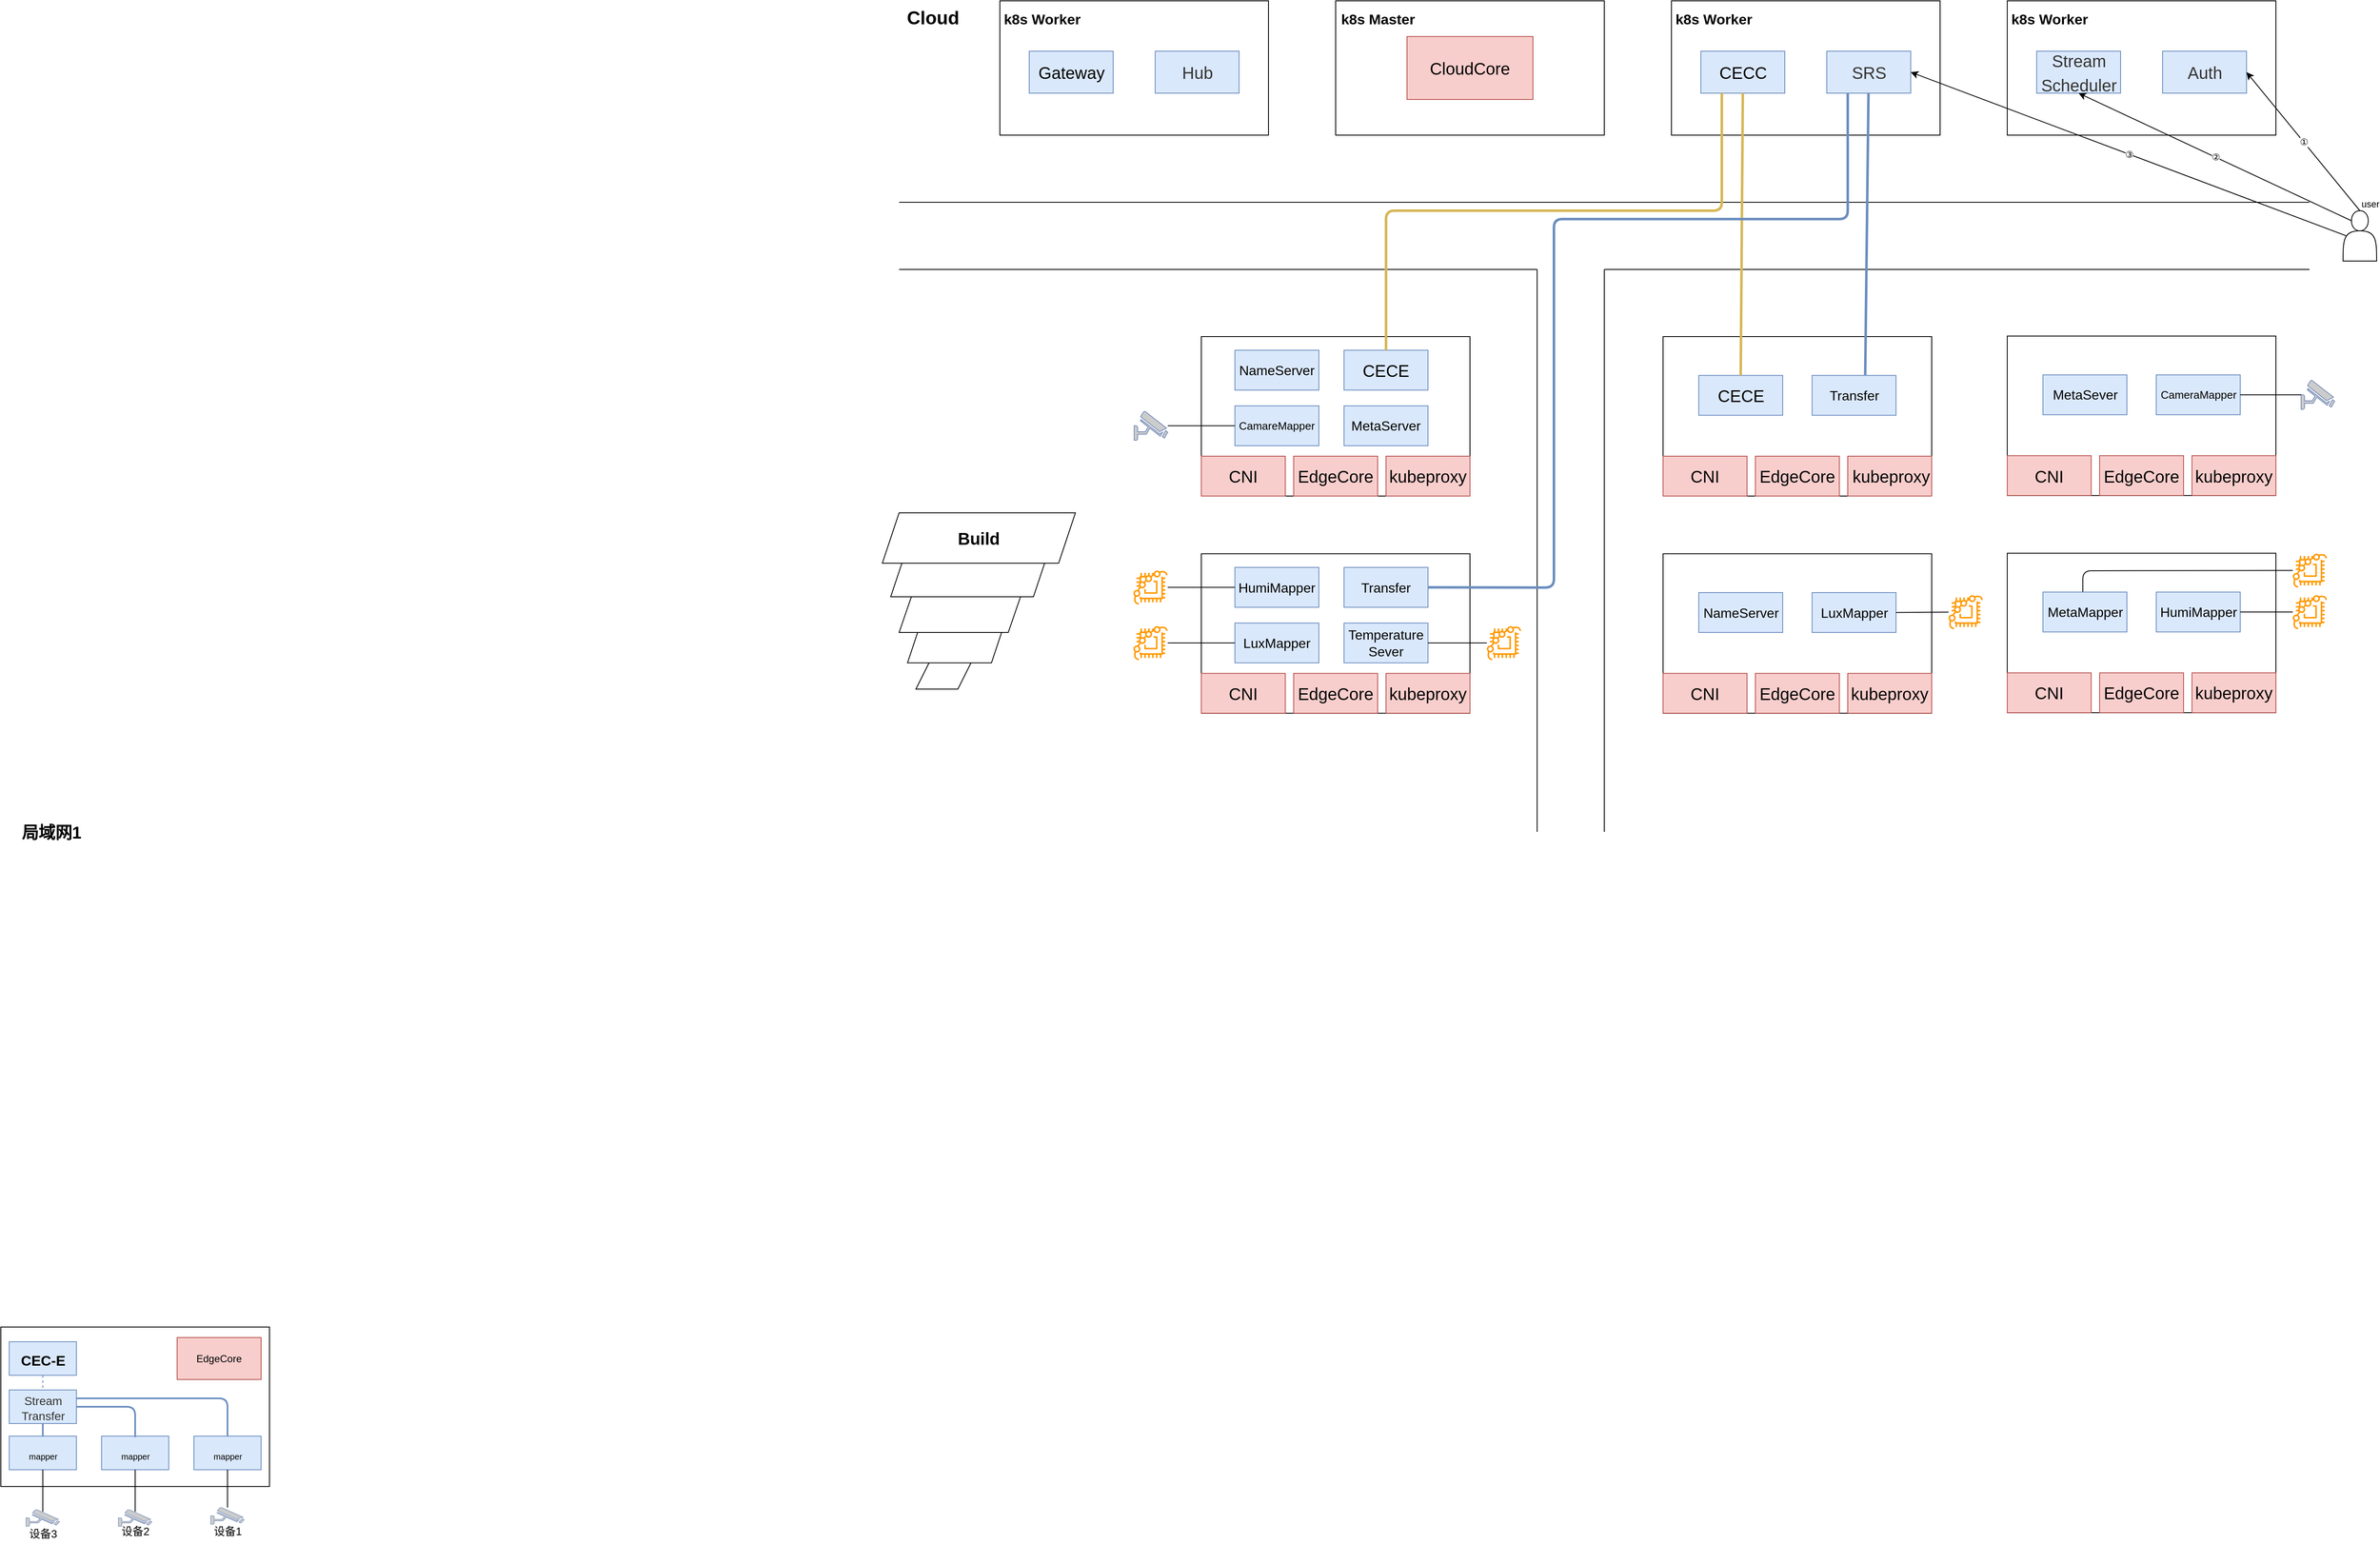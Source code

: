 <mxfile version="14.6.13" type="github">
  <diagram id="Ht1M8jgEwFfnCIfOTk4-" name="Page-1">
    <mxGraphModel dx="1483" dy="2684" grid="1" gridSize="10" guides="1" tooltips="1" connect="1" arrows="1" fold="1" page="1" pageScale="1" pageWidth="1600" pageHeight="900" math="0" shadow="0">
      <root>
        <mxCell id="0" />
        <mxCell id="1" parent="0" />
        <mxCell id="cbANNpYKcoIMHwZbuF66-276" value="" style="shape=parallelogram;perimeter=parallelogramPerimeter;whiteSpace=wrap;html=1;fixedSize=1;fontSize=14;strokeWidth=1;" vertex="1" parent="1">
          <mxGeometry x="1120" y="-710" width="70" height="40" as="geometry" />
        </mxCell>
        <mxCell id="cbANNpYKcoIMHwZbuF66-4" value="" style="rounded=0;whiteSpace=wrap;html=1;" vertex="1" parent="1">
          <mxGeometry x="2020" y="-1490" width="320" height="160" as="geometry" />
        </mxCell>
        <mxCell id="cbANNpYKcoIMHwZbuF66-3" value="" style="rounded=0;whiteSpace=wrap;html=1;" vertex="1" parent="1">
          <mxGeometry x="1620" y="-1490" width="320" height="160" as="geometry" />
        </mxCell>
        <mxCell id="cbANNpYKcoIMHwZbuF66-7" value="&lt;font style=&quot;font-size: 17px&quot;&gt;k8s Master&lt;/font&gt;" style="text;strokeColor=none;fillColor=none;html=1;fontSize=24;fontStyle=1;verticalAlign=middle;align=center;" vertex="1" parent="1">
          <mxGeometry x="1620" y="-1490" width="100" height="40" as="geometry" />
        </mxCell>
        <mxCell id="cbANNpYKcoIMHwZbuF66-8" value="&lt;font style=&quot;font-size: 17px&quot;&gt;k8s Worker&lt;/font&gt;" style="text;strokeColor=none;fillColor=none;html=1;fontSize=24;fontStyle=1;verticalAlign=middle;align=center;" vertex="1" parent="1">
          <mxGeometry x="2020" y="-1490" width="100" height="40" as="geometry" />
        </mxCell>
        <mxCell id="cbANNpYKcoIMHwZbuF66-11" value="" style="rounded=0;whiteSpace=wrap;html=1;strokeWidth=1;" vertex="1" parent="1">
          <mxGeometry x="1460" y="-1090" width="320" height="190" as="geometry" />
        </mxCell>
        <mxCell id="cbANNpYKcoIMHwZbuF66-99" value="" style="endArrow=none;html=1;strokeWidth=1;" edge="1" parent="1">
          <mxGeometry width="50" height="50" relative="1" as="geometry">
            <mxPoint x="1100" y="-1250" as="sourcePoint" />
            <mxPoint x="2780" y="-1250" as="targetPoint" />
          </mxGeometry>
        </mxCell>
        <mxCell id="cbANNpYKcoIMHwZbuF66-101" value="&lt;font style=&quot;font-size: 22px&quot;&gt;Cloud&lt;/font&gt;" style="text;strokeColor=none;fillColor=none;html=1;fontSize=24;fontStyle=1;verticalAlign=middle;align=center;" vertex="1" parent="1">
          <mxGeometry x="1090" y="-1490" width="100" height="40" as="geometry" />
        </mxCell>
        <mxCell id="cbANNpYKcoIMHwZbuF66-102" value="&lt;font style=&quot;font-size: 20px&quot;&gt;局域网1&lt;/font&gt;" style="text;strokeColor=none;fillColor=none;html=1;fontSize=24;fontStyle=1;verticalAlign=middle;align=center;" vertex="1" parent="1">
          <mxGeometry x="40" y="-520" width="100" height="40" as="geometry" />
        </mxCell>
        <mxCell id="cbANNpYKcoIMHwZbuF66-108" value="&lt;font style=&quot;font-size: 20px&quot;&gt;CloudCore&lt;/font&gt;" style="rounded=0;whiteSpace=wrap;html=1;strokeWidth=1;fillColor=#f8cecc;strokeColor=#b85450;" vertex="1" parent="1">
          <mxGeometry x="1705" y="-1447.5" width="150" height="75" as="geometry" />
        </mxCell>
        <mxCell id="cbANNpYKcoIMHwZbuF66-109" value="&lt;font style=&quot;font-size: 20px&quot;&gt;CNI&lt;/font&gt;" style="rounded=0;whiteSpace=wrap;html=1;strokeWidth=1;fillColor=#f8cecc;strokeColor=#b85450;" vertex="1" parent="1">
          <mxGeometry x="1460" y="-947.5" width="100" height="47.5" as="geometry" />
        </mxCell>
        <mxCell id="cbANNpYKcoIMHwZbuF66-157" value="" style="group;rotation=180;" vertex="1" connectable="0" parent="1">
          <mxGeometry x="30" y="60" width="320" height="287.5" as="geometry" />
        </mxCell>
        <mxCell id="cbANNpYKcoIMHwZbuF66-135" value="" style="rounded=0;whiteSpace=wrap;html=1;strokeWidth=1;" vertex="1" parent="cbANNpYKcoIMHwZbuF66-157">
          <mxGeometry y="30" width="320" height="190" as="geometry" />
        </mxCell>
        <mxCell id="cbANNpYKcoIMHwZbuF66-136" value="&lt;font style=&quot;font-size: 17px&quot;&gt;CEC-E&lt;/font&gt;" style="text;strokeColor=#6c8ebf;fillColor=#dae8fc;html=1;fontSize=24;fontStyle=1;verticalAlign=middle;align=center;strokeWidth=1;" vertex="1" parent="cbANNpYKcoIMHwZbuF66-157">
          <mxGeometry x="10" y="47.5" width="80" height="40" as="geometry" />
        </mxCell>
        <mxCell id="cbANNpYKcoIMHwZbuF66-138" value="" style="fontColor=#0066CC;verticalAlign=top;verticalLabelPosition=bottom;labelPosition=center;align=center;html=1;outlineConnect=0;fillColor=#CCCCCC;strokeColor=#6881B3;gradientColor=none;gradientDirection=north;strokeWidth=1;shape=mxgraph.networks.security_camera;" vertex="1" parent="cbANNpYKcoIMHwZbuF66-157">
          <mxGeometry x="250" y="245" width="40" height="20" as="geometry" />
        </mxCell>
        <mxCell id="cbANNpYKcoIMHwZbuF66-139" value="&lt;span style=&quot;font-weight: normal&quot;&gt;&lt;font style=&quot;font-size: 13px&quot;&gt;设备1&lt;/font&gt;&lt;/span&gt;" style="text;strokeColor=none;fillColor=none;html=1;fontSize=24;fontStyle=1;verticalAlign=middle;align=center;strokeWidth=1;" vertex="1" parent="cbANNpYKcoIMHwZbuF66-157">
          <mxGeometry x="250" y="255" width="40" height="30" as="geometry" />
        </mxCell>
        <mxCell id="cbANNpYKcoIMHwZbuF66-140" value="" style="fontColor=#0066CC;verticalAlign=top;verticalLabelPosition=bottom;labelPosition=center;align=center;html=1;outlineConnect=0;fillColor=#CCCCCC;strokeColor=#6881B3;gradientColor=none;gradientDirection=north;strokeWidth=1;shape=mxgraph.networks.security_camera;" vertex="1" parent="cbANNpYKcoIMHwZbuF66-157">
          <mxGeometry x="140" y="247.5" width="40" height="20" as="geometry" />
        </mxCell>
        <mxCell id="cbANNpYKcoIMHwZbuF66-141" value="&lt;span style=&quot;font-weight: normal&quot;&gt;&lt;font style=&quot;font-size: 13px&quot;&gt;设备2&lt;br&gt;&lt;/font&gt;&lt;/span&gt;" style="text;strokeColor=none;fillColor=none;html=1;fontSize=24;fontStyle=1;verticalAlign=middle;align=center;strokeWidth=1;" vertex="1" parent="cbANNpYKcoIMHwZbuF66-157">
          <mxGeometry x="140" y="255" width="40" height="30" as="geometry" />
        </mxCell>
        <mxCell id="cbANNpYKcoIMHwZbuF66-143" value="EdgeCore" style="rounded=0;whiteSpace=wrap;html=1;strokeWidth=1;fillColor=#f8cecc;strokeColor=#b85450;" vertex="1" parent="cbANNpYKcoIMHwZbuF66-157">
          <mxGeometry x="210" y="42.5" width="100" height="50" as="geometry" />
        </mxCell>
        <mxCell id="cbANNpYKcoIMHwZbuF66-144" value="&lt;p style=&quot;line-height: 60%&quot;&gt;&lt;span style=&quot;color: rgb(51 , 51 , 51) ; font-size: 14px ; font-weight: 400&quot;&gt;Stream&lt;/span&gt;&lt;br style=&quot;color: rgb(51 , 51 , 51) ; font-size: 14px ; font-weight: 400&quot;&gt;&lt;font color=&quot;#333333&quot;&gt;&lt;span style=&quot;font-size: 14px ; font-weight: 400&quot;&gt;Transfer&lt;/span&gt;&lt;/font&gt;&lt;br&gt;&lt;/p&gt;" style="text;strokeColor=#6c8ebf;fillColor=#dae8fc;html=1;fontSize=24;fontStyle=1;verticalAlign=middle;align=center;strokeWidth=1;" vertex="1" parent="cbANNpYKcoIMHwZbuF66-157">
          <mxGeometry x="10" y="105" width="80" height="40" as="geometry" />
        </mxCell>
        <mxCell id="cbANNpYKcoIMHwZbuF66-145" value="&lt;font style=&quot;font-size: 10px ; font-weight: normal&quot;&gt;mapper&lt;/font&gt;" style="text;strokeColor=#6c8ebf;fillColor=#dae8fc;html=1;fontSize=24;fontStyle=1;verticalAlign=middle;align=center;strokeWidth=1;" vertex="1" parent="cbANNpYKcoIMHwZbuF66-157">
          <mxGeometry x="120" y="160" width="80" height="40" as="geometry" />
        </mxCell>
        <mxCell id="cbANNpYKcoIMHwZbuF66-146" value="&lt;font style=&quot;font-size: 10px ; font-weight: normal&quot;&gt;mapper&lt;/font&gt;" style="text;strokeColor=#6c8ebf;fillColor=#dae8fc;html=1;fontSize=24;fontStyle=1;verticalAlign=middle;align=center;strokeWidth=1;" vertex="1" parent="cbANNpYKcoIMHwZbuF66-157">
          <mxGeometry x="230" y="160" width="80" height="40" as="geometry" />
        </mxCell>
        <mxCell id="cbANNpYKcoIMHwZbuF66-147" value="&lt;font style=&quot;font-size: 10px ; font-weight: normal&quot;&gt;mapper&lt;/font&gt;" style="text;strokeColor=#6c8ebf;fillColor=#dae8fc;html=1;fontSize=24;fontStyle=1;verticalAlign=middle;align=center;strokeWidth=1;" vertex="1" parent="cbANNpYKcoIMHwZbuF66-157">
          <mxGeometry x="10" y="160" width="80" height="40" as="geometry" />
        </mxCell>
        <mxCell id="cbANNpYKcoIMHwZbuF66-148" value="" style="fontColor=#0066CC;verticalAlign=top;verticalLabelPosition=bottom;labelPosition=center;align=center;html=1;outlineConnect=0;fillColor=#CCCCCC;strokeColor=#6881B3;gradientColor=none;gradientDirection=north;strokeWidth=1;shape=mxgraph.networks.security_camera;" vertex="1" parent="cbANNpYKcoIMHwZbuF66-157">
          <mxGeometry x="30" y="247.5" width="40" height="20" as="geometry" />
        </mxCell>
        <mxCell id="cbANNpYKcoIMHwZbuF66-149" value="&lt;span style=&quot;font-weight: normal&quot;&gt;&lt;font style=&quot;font-size: 13px&quot;&gt;设备3&lt;/font&gt;&lt;/span&gt;" style="text;strokeColor=none;fillColor=none;html=1;fontSize=24;fontStyle=1;verticalAlign=middle;align=center;strokeWidth=1;" vertex="1" parent="cbANNpYKcoIMHwZbuF66-157">
          <mxGeometry x="30" y="257.5" width="40" height="30" as="geometry" />
        </mxCell>
        <mxCell id="cbANNpYKcoIMHwZbuF66-154" value="" style="endArrow=none;html=1;strokeWidth=1;entryX=0.5;entryY=1;entryDx=0;entryDy=0;exitX=0.5;exitY=0.125;exitDx=0;exitDy=0;exitPerimeter=0;" edge="1" parent="cbANNpYKcoIMHwZbuF66-157" source="cbANNpYKcoIMHwZbuF66-148" target="cbANNpYKcoIMHwZbuF66-147">
          <mxGeometry width="50" height="50" relative="1" as="geometry">
            <mxPoint x="-50" y="250" as="sourcePoint" />
            <mxPoint y="200" as="targetPoint" />
          </mxGeometry>
        </mxCell>
        <mxCell id="cbANNpYKcoIMHwZbuF66-155" value="" style="endArrow=none;html=1;strokeWidth=1;entryX=0.5;entryY=1;entryDx=0;entryDy=0;" edge="1" parent="cbANNpYKcoIMHwZbuF66-157" target="cbANNpYKcoIMHwZbuF66-145">
          <mxGeometry width="50" height="50" relative="1" as="geometry">
            <mxPoint x="160" y="250" as="sourcePoint" />
            <mxPoint x="60" y="210" as="targetPoint" />
          </mxGeometry>
        </mxCell>
        <mxCell id="cbANNpYKcoIMHwZbuF66-156" value="" style="endArrow=none;html=1;strokeWidth=1;entryX=0.5;entryY=1;entryDx=0;entryDy=0;" edge="1" parent="cbANNpYKcoIMHwZbuF66-157" source="cbANNpYKcoIMHwZbuF66-138" target="cbANNpYKcoIMHwZbuF66-146">
          <mxGeometry width="50" height="50" relative="1" as="geometry">
            <mxPoint x="170" y="260" as="sourcePoint" />
            <mxPoint x="170" y="210" as="targetPoint" />
          </mxGeometry>
        </mxCell>
        <mxCell id="cbANNpYKcoIMHwZbuF66-169" value="" style="endArrow=none;html=1;strokeWidth=2;entryX=0.5;entryY=1;entryDx=0;entryDy=0;fillColor=#dae8fc;strokeColor=#6c8ebf;" edge="1" parent="cbANNpYKcoIMHwZbuF66-157" source="cbANNpYKcoIMHwZbuF66-147" target="cbANNpYKcoIMHwZbuF66-144">
          <mxGeometry width="50" height="50" relative="1" as="geometry">
            <mxPoint x="140" y="140" as="sourcePoint" />
            <mxPoint x="190" y="90" as="targetPoint" />
          </mxGeometry>
        </mxCell>
        <mxCell id="cbANNpYKcoIMHwZbuF66-186" value="" style="endArrow=none;dashed=1;html=1;fontSize=14;strokeWidth=1;entryX=0.5;entryY=0;entryDx=0;entryDy=0;exitX=0.5;exitY=1;exitDx=0;exitDy=0;fillColor=#dae8fc;strokeColor=#6c8ebf;" edge="1" parent="cbANNpYKcoIMHwZbuF66-157" source="cbANNpYKcoIMHwZbuF66-136" target="cbANNpYKcoIMHwZbuF66-144">
          <mxGeometry width="50" height="50" relative="1" as="geometry">
            <mxPoint x="130" as="sourcePoint" />
            <mxPoint x="180" y="-50" as="targetPoint" />
          </mxGeometry>
        </mxCell>
        <mxCell id="cbANNpYKcoIMHwZbuF66-165" value="" style="endArrow=none;html=1;strokeWidth=2;entryX=1;entryY=0.25;entryDx=0;entryDy=0;fillColor=#dae8fc;strokeColor=#6c8ebf;exitX=0.5;exitY=0;exitDx=0;exitDy=0;" edge="1" parent="1" target="cbANNpYKcoIMHwZbuF66-144">
          <mxGeometry width="50" height="50" relative="1" as="geometry">
            <mxPoint x="300" y="220" as="sourcePoint" />
            <mxPoint x="480" y="175" as="targetPoint" />
            <Array as="points">
              <mxPoint x="300" y="175" />
            </Array>
          </mxGeometry>
        </mxCell>
        <mxCell id="cbANNpYKcoIMHwZbuF66-166" value="" style="endArrow=none;html=1;strokeWidth=2;fillColor=#dae8fc;strokeColor=#6c8ebf;exitX=0.5;exitY=0;exitDx=0;exitDy=0;entryX=1;entryY=0.5;entryDx=0;entryDy=0;" edge="1" parent="1" target="cbANNpYKcoIMHwZbuF66-144">
          <mxGeometry width="50" height="50" relative="1" as="geometry">
            <mxPoint x="190" y="221.25" as="sourcePoint" />
            <mxPoint x="120" y="185" as="targetPoint" />
            <Array as="points">
              <mxPoint x="190" y="185" />
            </Array>
          </mxGeometry>
        </mxCell>
        <mxCell id="cbANNpYKcoIMHwZbuF66-187" value="" style="rounded=0;whiteSpace=wrap;html=1;" vertex="1" parent="1">
          <mxGeometry x="2420" y="-1490" width="320" height="160" as="geometry" />
        </mxCell>
        <mxCell id="cbANNpYKcoIMHwZbuF66-188" value="&lt;font style=&quot;font-size: 17px&quot;&gt;k8s Worker&lt;/font&gt;" style="text;strokeColor=none;fillColor=none;html=1;fontSize=24;fontStyle=1;verticalAlign=middle;align=center;" vertex="1" parent="1">
          <mxGeometry x="2420" y="-1490" width="100" height="40" as="geometry" />
        </mxCell>
        <mxCell id="cbANNpYKcoIMHwZbuF66-191" value="&lt;span style=&quot;color: rgb(51 , 51 , 51) ; font-size: 20px ; font-weight: 400&quot;&gt;Stream&lt;/span&gt;&lt;br style=&quot;color: rgb(51 , 51 , 51) ; font-size: 20px ; font-weight: 400&quot;&gt;&lt;span style=&quot;color: rgb(51 , 51 , 51) ; font-size: 20px ; font-weight: 400&quot;&gt;Scheduler&lt;/span&gt;&lt;span style=&quot;font-weight: 400&quot;&gt;&lt;br&gt;&lt;/span&gt;" style="text;strokeColor=#6c8ebf;fillColor=#dae8fc;html=1;fontSize=24;fontStyle=1;verticalAlign=middle;align=center;strokeWidth=1;" vertex="1" parent="1">
          <mxGeometry x="2455" y="-1430" width="100" height="50" as="geometry" />
        </mxCell>
        <mxCell id="cbANNpYKcoIMHwZbuF66-192" value="&lt;span style=&quot;font-weight: 400&quot;&gt;&lt;font color=&quot;#333333&quot;&gt;&lt;span style=&quot;font-size: 20px&quot;&gt;Auth&lt;/span&gt;&lt;/font&gt;&lt;br style=&quot;font-size: 14px&quot;&gt;&lt;/span&gt;" style="text;strokeColor=#6c8ebf;fillColor=#dae8fc;html=1;fontSize=14;fontStyle=1;verticalAlign=middle;align=center;strokeWidth=1;" vertex="1" parent="1">
          <mxGeometry x="2605" y="-1430" width="100" height="50" as="geometry" />
        </mxCell>
        <mxCell id="cbANNpYKcoIMHwZbuF66-201" value="&lt;span style=&quot;font-weight: 400&quot;&gt;&lt;font style=&quot;font-size: 20px&quot;&gt;CECC&lt;/font&gt;&lt;br&gt;&lt;/span&gt;" style="text;strokeColor=#6c8ebf;fillColor=#dae8fc;html=1;fontSize=24;fontStyle=1;verticalAlign=middle;align=center;strokeWidth=1;" vertex="1" parent="1">
          <mxGeometry x="2055" y="-1430" width="100" height="50" as="geometry" />
        </mxCell>
        <mxCell id="cbANNpYKcoIMHwZbuF66-202" value="&lt;span style=&quot;font-weight: 400&quot;&gt;&lt;font color=&quot;#333333&quot; style=&quot;font-size: 20px&quot;&gt;SRS&lt;/font&gt;&lt;br style=&quot;font-size: 14px&quot;&gt;&lt;/span&gt;" style="text;strokeColor=#6c8ebf;fillColor=#dae8fc;html=1;fontSize=14;fontStyle=1;verticalAlign=middle;align=center;strokeWidth=1;" vertex="1" parent="1">
          <mxGeometry x="2205" y="-1430" width="100" height="50" as="geometry" />
        </mxCell>
        <mxCell id="cbANNpYKcoIMHwZbuF66-203" value="" style="rounded=0;whiteSpace=wrap;html=1;" vertex="1" parent="1">
          <mxGeometry x="1220" y="-1490" width="320" height="160" as="geometry" />
        </mxCell>
        <mxCell id="cbANNpYKcoIMHwZbuF66-204" value="&lt;font style=&quot;font-size: 17px&quot;&gt;k8s Worker&lt;/font&gt;" style="text;strokeColor=none;fillColor=none;html=1;fontSize=24;fontStyle=1;verticalAlign=middle;align=center;" vertex="1" parent="1">
          <mxGeometry x="1220" y="-1490" width="100" height="40" as="geometry" />
        </mxCell>
        <mxCell id="cbANNpYKcoIMHwZbuF66-205" value="&lt;span style=&quot;font-weight: 400&quot;&gt;&lt;font style=&quot;font-size: 20px&quot;&gt;Gateway&lt;/font&gt;&lt;br&gt;&lt;/span&gt;" style="text;strokeColor=#6c8ebf;fillColor=#dae8fc;html=1;fontSize=24;fontStyle=1;verticalAlign=middle;align=center;strokeWidth=1;" vertex="1" parent="1">
          <mxGeometry x="1255" y="-1430" width="100" height="50" as="geometry" />
        </mxCell>
        <mxCell id="cbANNpYKcoIMHwZbuF66-206" value="&lt;span style=&quot;font-weight: 400&quot;&gt;&lt;font color=&quot;#333333&quot;&gt;&lt;span style=&quot;font-size: 20px&quot;&gt;Hub&lt;/span&gt;&lt;/font&gt;&lt;br style=&quot;font-size: 14px&quot;&gt;&lt;/span&gt;" style="text;strokeColor=#6c8ebf;fillColor=#dae8fc;html=1;fontSize=14;fontStyle=1;verticalAlign=middle;align=center;strokeWidth=1;" vertex="1" parent="1">
          <mxGeometry x="1405" y="-1430" width="100" height="50" as="geometry" />
        </mxCell>
        <mxCell id="cbANNpYKcoIMHwZbuF66-207" value="" style="endArrow=none;html=1;strokeWidth=1;" edge="1" parent="1">
          <mxGeometry width="50" height="50" relative="1" as="geometry">
            <mxPoint x="1100" y="-1170" as="sourcePoint" />
            <mxPoint x="1860" y="-1170" as="targetPoint" />
          </mxGeometry>
        </mxCell>
        <mxCell id="cbANNpYKcoIMHwZbuF66-209" value="" style="endArrow=none;html=1;strokeWidth=1;" edge="1" parent="1">
          <mxGeometry width="50" height="50" relative="1" as="geometry">
            <mxPoint x="1940" y="-1170" as="sourcePoint" />
            <mxPoint x="2780" y="-1170" as="targetPoint" />
          </mxGeometry>
        </mxCell>
        <mxCell id="cbANNpYKcoIMHwZbuF66-210" value="" style="endArrow=none;html=1;fontSize=14;strokeWidth=1;" edge="1" parent="1">
          <mxGeometry width="50" height="50" relative="1" as="geometry">
            <mxPoint x="1860" y="-500" as="sourcePoint" />
            <mxPoint x="1860" y="-1170" as="targetPoint" />
          </mxGeometry>
        </mxCell>
        <mxCell id="cbANNpYKcoIMHwZbuF66-211" value="" style="endArrow=none;html=1;fontSize=14;strokeWidth=1;" edge="1" parent="1">
          <mxGeometry width="50" height="50" relative="1" as="geometry">
            <mxPoint x="1940" y="-500" as="sourcePoint" />
            <mxPoint x="1940" y="-1170" as="targetPoint" />
          </mxGeometry>
        </mxCell>
        <mxCell id="cbANNpYKcoIMHwZbuF66-213" value="&lt;font style=&quot;font-size: 20px&quot;&gt;EdgeCore&lt;/font&gt;" style="rounded=0;whiteSpace=wrap;html=1;strokeWidth=1;fillColor=#f8cecc;strokeColor=#b85450;" vertex="1" parent="1">
          <mxGeometry x="1570" y="-947.5" width="100" height="47.5" as="geometry" />
        </mxCell>
        <mxCell id="cbANNpYKcoIMHwZbuF66-214" value="&lt;font style=&quot;font-size: 20px&quot;&gt;kubeproxy&lt;/font&gt;" style="rounded=0;whiteSpace=wrap;html=1;strokeWidth=1;fillColor=#f8cecc;strokeColor=#b85450;" vertex="1" parent="1">
          <mxGeometry x="1680" y="-947.5" width="100" height="47.5" as="geometry" />
        </mxCell>
        <mxCell id="cbANNpYKcoIMHwZbuF66-215" value="&lt;font style=&quot;font-size: 20px&quot;&gt;CECE&lt;/font&gt;" style="rounded=0;whiteSpace=wrap;html=1;strokeWidth=1;fillColor=#dae8fc;strokeColor=#6c8ebf;" vertex="1" parent="1">
          <mxGeometry x="1630" y="-1073.75" width="100" height="47.5" as="geometry" />
        </mxCell>
        <mxCell id="cbANNpYKcoIMHwZbuF66-216" value="&lt;font style=&quot;font-size: 16px&quot;&gt;NameServer&lt;/font&gt;" style="rounded=0;whiteSpace=wrap;html=1;strokeWidth=1;fillColor=#dae8fc;strokeColor=#6c8ebf;" vertex="1" parent="1">
          <mxGeometry x="1500" y="-1073.75" width="100" height="47.5" as="geometry" />
        </mxCell>
        <mxCell id="cbANNpYKcoIMHwZbuF66-217" value="&lt;font style=&quot;font-size: 16px&quot;&gt;MetaServer&lt;/font&gt;" style="rounded=0;whiteSpace=wrap;html=1;strokeWidth=1;fillColor=#dae8fc;strokeColor=#6c8ebf;" vertex="1" parent="1">
          <mxGeometry x="1630" y="-1007.5" width="100" height="47.5" as="geometry" />
        </mxCell>
        <mxCell id="cbANNpYKcoIMHwZbuF66-218" value="&lt;font style=&quot;font-size: 13px&quot;&gt;CamareMapper&lt;/font&gt;" style="rounded=0;whiteSpace=wrap;html=1;strokeWidth=1;fillColor=#dae8fc;strokeColor=#6c8ebf;" vertex="1" parent="1">
          <mxGeometry x="1500" y="-1007.5" width="100" height="47.5" as="geometry" />
        </mxCell>
        <mxCell id="cbANNpYKcoIMHwZbuF66-227" value="" style="rounded=0;whiteSpace=wrap;html=1;strokeWidth=1;" vertex="1" parent="1">
          <mxGeometry x="1460" y="-831.25" width="320" height="190" as="geometry" />
        </mxCell>
        <mxCell id="cbANNpYKcoIMHwZbuF66-228" value="&lt;font style=&quot;font-size: 20px&quot;&gt;CNI&lt;/font&gt;" style="rounded=0;whiteSpace=wrap;html=1;strokeWidth=1;fillColor=#f8cecc;strokeColor=#b85450;" vertex="1" parent="1">
          <mxGeometry x="1460" y="-688.75" width="100" height="47.5" as="geometry" />
        </mxCell>
        <mxCell id="cbANNpYKcoIMHwZbuF66-229" value="&lt;font style=&quot;font-size: 20px&quot;&gt;EdgeCore&lt;/font&gt;" style="rounded=0;whiteSpace=wrap;html=1;strokeWidth=1;fillColor=#f8cecc;strokeColor=#b85450;" vertex="1" parent="1">
          <mxGeometry x="1570" y="-688.75" width="100" height="47.5" as="geometry" />
        </mxCell>
        <mxCell id="cbANNpYKcoIMHwZbuF66-230" value="&lt;font style=&quot;font-size: 20px&quot;&gt;kubeproxy&lt;/font&gt;" style="rounded=0;whiteSpace=wrap;html=1;strokeWidth=1;fillColor=#f8cecc;strokeColor=#b85450;" vertex="1" parent="1">
          <mxGeometry x="1680" y="-688.75" width="100" height="47.5" as="geometry" />
        </mxCell>
        <mxCell id="cbANNpYKcoIMHwZbuF66-231" value="&lt;font style=&quot;font-size: 16px&quot;&gt;Transfer&lt;/font&gt;" style="rounded=0;whiteSpace=wrap;html=1;strokeWidth=1;fillColor=#dae8fc;strokeColor=#6c8ebf;" vertex="1" parent="1">
          <mxGeometry x="1630" y="-815" width="100" height="47.5" as="geometry" />
        </mxCell>
        <mxCell id="cbANNpYKcoIMHwZbuF66-232" value="&lt;font style=&quot;font-size: 16px&quot;&gt;HumiMapper&lt;/font&gt;" style="rounded=0;whiteSpace=wrap;html=1;strokeWidth=1;fillColor=#dae8fc;strokeColor=#6c8ebf;" vertex="1" parent="1">
          <mxGeometry x="1500" y="-815" width="100" height="47.5" as="geometry" />
        </mxCell>
        <mxCell id="cbANNpYKcoIMHwZbuF66-233" value="&lt;span style=&quot;font-size: 16px&quot;&gt;Temperature&lt;br&gt;Sever&lt;br&gt;&lt;/span&gt;" style="rounded=0;whiteSpace=wrap;html=1;strokeWidth=1;fillColor=#dae8fc;strokeColor=#6c8ebf;" vertex="1" parent="1">
          <mxGeometry x="1630" y="-748.75" width="100" height="47.5" as="geometry" />
        </mxCell>
        <mxCell id="cbANNpYKcoIMHwZbuF66-234" value="&lt;font style=&quot;font-size: 16px&quot;&gt;LuxMapper&lt;/font&gt;" style="rounded=0;whiteSpace=wrap;html=1;strokeWidth=1;fillColor=#dae8fc;strokeColor=#6c8ebf;" vertex="1" parent="1">
          <mxGeometry x="1500" y="-748.75" width="100" height="47.5" as="geometry" />
        </mxCell>
        <mxCell id="cbANNpYKcoIMHwZbuF66-235" value="" style="rounded=0;whiteSpace=wrap;html=1;strokeWidth=1;" vertex="1" parent="1">
          <mxGeometry x="2010" y="-1090" width="320" height="190" as="geometry" />
        </mxCell>
        <mxCell id="cbANNpYKcoIMHwZbuF66-236" value="&lt;font style=&quot;font-size: 20px&quot;&gt;CNI&lt;/font&gt;" style="rounded=0;whiteSpace=wrap;html=1;strokeWidth=1;fillColor=#f8cecc;strokeColor=#b85450;" vertex="1" parent="1">
          <mxGeometry x="2010" y="-947.5" width="100" height="47.5" as="geometry" />
        </mxCell>
        <mxCell id="cbANNpYKcoIMHwZbuF66-237" value="&lt;font style=&quot;font-size: 20px&quot;&gt;EdgeCore&lt;/font&gt;" style="rounded=0;whiteSpace=wrap;html=1;strokeWidth=1;fillColor=#f8cecc;strokeColor=#b85450;" vertex="1" parent="1">
          <mxGeometry x="2120" y="-947.5" width="100" height="47.5" as="geometry" />
        </mxCell>
        <mxCell id="cbANNpYKcoIMHwZbuF66-238" value="&lt;font style=&quot;font-size: 20px&quot;&gt;kubeproxy&lt;/font&gt;" style="rounded=0;whiteSpace=wrap;html=1;strokeWidth=1;fillColor=#f8cecc;strokeColor=#b85450;align=right;" vertex="1" parent="1">
          <mxGeometry x="2230" y="-947.5" width="100" height="47.5" as="geometry" />
        </mxCell>
        <mxCell id="cbANNpYKcoIMHwZbuF66-239" value="&lt;font style=&quot;font-size: 20px&quot;&gt;CECE&lt;/font&gt;" style="rounded=0;whiteSpace=wrap;html=1;strokeWidth=1;fillColor=#dae8fc;strokeColor=#6c8ebf;" vertex="1" parent="1">
          <mxGeometry x="2052.5" y="-1043.75" width="100" height="47.5" as="geometry" />
        </mxCell>
        <mxCell id="cbANNpYKcoIMHwZbuF66-241" value="&lt;font style=&quot;font-size: 16px&quot;&gt;Transfer&lt;/font&gt;" style="rounded=0;whiteSpace=wrap;html=1;strokeWidth=1;fillColor=#dae8fc;strokeColor=#6c8ebf;" vertex="1" parent="1">
          <mxGeometry x="2187.5" y="-1043.75" width="100" height="47.5" as="geometry" />
        </mxCell>
        <mxCell id="cbANNpYKcoIMHwZbuF66-244" value="" style="rounded=0;whiteSpace=wrap;html=1;strokeWidth=1;" vertex="1" parent="1">
          <mxGeometry x="2010" y="-831.25" width="320" height="190" as="geometry" />
        </mxCell>
        <mxCell id="cbANNpYKcoIMHwZbuF66-245" value="&lt;font style=&quot;font-size: 20px&quot;&gt;CNI&lt;/font&gt;" style="rounded=0;whiteSpace=wrap;html=1;strokeWidth=1;fillColor=#f8cecc;strokeColor=#b85450;" vertex="1" parent="1">
          <mxGeometry x="2010" y="-688.75" width="100" height="47.5" as="geometry" />
        </mxCell>
        <mxCell id="cbANNpYKcoIMHwZbuF66-246" value="&lt;font style=&quot;font-size: 20px&quot;&gt;EdgeCore&lt;/font&gt;" style="rounded=0;whiteSpace=wrap;html=1;strokeWidth=1;fillColor=#f8cecc;strokeColor=#b85450;" vertex="1" parent="1">
          <mxGeometry x="2120" y="-688.75" width="100" height="47.5" as="geometry" />
        </mxCell>
        <mxCell id="cbANNpYKcoIMHwZbuF66-247" value="&lt;font style=&quot;font-size: 20px&quot;&gt;kubeproxy&lt;/font&gt;" style="rounded=0;whiteSpace=wrap;html=1;strokeWidth=1;fillColor=#f8cecc;strokeColor=#b85450;" vertex="1" parent="1">
          <mxGeometry x="2230" y="-688.75" width="100" height="47.5" as="geometry" />
        </mxCell>
        <mxCell id="cbANNpYKcoIMHwZbuF66-248" value="&lt;font style=&quot;font-size: 16px&quot;&gt;NameServer&lt;/font&gt;" style="rounded=0;whiteSpace=wrap;html=1;strokeWidth=1;fillColor=#dae8fc;strokeColor=#6c8ebf;" vertex="1" parent="1">
          <mxGeometry x="2052.5" y="-785" width="100" height="47.5" as="geometry" />
        </mxCell>
        <mxCell id="cbANNpYKcoIMHwZbuF66-249" value="&lt;font style=&quot;font-size: 16px&quot;&gt;LuxMapper&lt;/font&gt;" style="rounded=0;whiteSpace=wrap;html=1;strokeWidth=1;fillColor=#dae8fc;strokeColor=#6c8ebf;" vertex="1" parent="1">
          <mxGeometry x="2187.5" y="-785" width="100" height="47.5" as="geometry" />
        </mxCell>
        <mxCell id="cbANNpYKcoIMHwZbuF66-250" value="" style="rounded=0;whiteSpace=wrap;html=1;strokeWidth=1;" vertex="1" parent="1">
          <mxGeometry x="2420" y="-1090.63" width="320" height="190" as="geometry" />
        </mxCell>
        <mxCell id="cbANNpYKcoIMHwZbuF66-251" value="&lt;font style=&quot;font-size: 20px&quot;&gt;CNI&lt;/font&gt;" style="rounded=0;whiteSpace=wrap;html=1;strokeWidth=1;fillColor=#f8cecc;strokeColor=#b85450;" vertex="1" parent="1">
          <mxGeometry x="2420" y="-948.13" width="100" height="47.5" as="geometry" />
        </mxCell>
        <mxCell id="cbANNpYKcoIMHwZbuF66-252" value="&lt;font style=&quot;font-size: 20px&quot;&gt;EdgeCore&lt;/font&gt;" style="rounded=0;whiteSpace=wrap;html=1;strokeWidth=1;fillColor=#f8cecc;strokeColor=#b85450;" vertex="1" parent="1">
          <mxGeometry x="2530" y="-948.13" width="100" height="47.5" as="geometry" />
        </mxCell>
        <mxCell id="cbANNpYKcoIMHwZbuF66-253" value="&lt;font style=&quot;font-size: 20px&quot;&gt;kubeproxy&lt;/font&gt;" style="rounded=0;whiteSpace=wrap;html=1;strokeWidth=1;fillColor=#f8cecc;strokeColor=#b85450;" vertex="1" parent="1">
          <mxGeometry x="2640" y="-948.13" width="100" height="47.5" as="geometry" />
        </mxCell>
        <mxCell id="cbANNpYKcoIMHwZbuF66-254" value="&lt;font style=&quot;font-size: 16px&quot;&gt;MetaSever&lt;/font&gt;" style="rounded=0;whiteSpace=wrap;html=1;strokeWidth=1;fillColor=#dae8fc;strokeColor=#6c8ebf;" vertex="1" parent="1">
          <mxGeometry x="2462.5" y="-1044.38" width="100" height="47.5" as="geometry" />
        </mxCell>
        <mxCell id="cbANNpYKcoIMHwZbuF66-255" value="&lt;font style=&quot;font-size: 13px&quot;&gt;CameraMapper&lt;/font&gt;" style="rounded=0;whiteSpace=wrap;html=1;strokeWidth=1;fillColor=#dae8fc;strokeColor=#6c8ebf;" vertex="1" parent="1">
          <mxGeometry x="2597.5" y="-1044.38" width="100" height="47.5" as="geometry" />
        </mxCell>
        <mxCell id="cbANNpYKcoIMHwZbuF66-256" value="" style="rounded=0;whiteSpace=wrap;html=1;strokeWidth=1;" vertex="1" parent="1">
          <mxGeometry x="2420" y="-831.88" width="320" height="190" as="geometry" />
        </mxCell>
        <mxCell id="cbANNpYKcoIMHwZbuF66-257" value="&lt;font style=&quot;font-size: 20px&quot;&gt;CNI&lt;/font&gt;" style="rounded=0;whiteSpace=wrap;html=1;strokeWidth=1;fillColor=#f8cecc;strokeColor=#b85450;" vertex="1" parent="1">
          <mxGeometry x="2420" y="-689.38" width="100" height="47.5" as="geometry" />
        </mxCell>
        <mxCell id="cbANNpYKcoIMHwZbuF66-258" value="&lt;font style=&quot;font-size: 20px&quot;&gt;EdgeCore&lt;/font&gt;" style="rounded=0;whiteSpace=wrap;html=1;strokeWidth=1;fillColor=#f8cecc;strokeColor=#b85450;" vertex="1" parent="1">
          <mxGeometry x="2530" y="-689.38" width="100" height="47.5" as="geometry" />
        </mxCell>
        <mxCell id="cbANNpYKcoIMHwZbuF66-259" value="&lt;font style=&quot;font-size: 20px&quot;&gt;kubeproxy&lt;/font&gt;" style="rounded=0;whiteSpace=wrap;html=1;strokeWidth=1;fillColor=#f8cecc;strokeColor=#b85450;" vertex="1" parent="1">
          <mxGeometry x="2640" y="-689.38" width="100" height="47.5" as="geometry" />
        </mxCell>
        <mxCell id="cbANNpYKcoIMHwZbuF66-260" value="&lt;font style=&quot;font-size: 16px&quot;&gt;MetaMapper&lt;/font&gt;" style="rounded=0;whiteSpace=wrap;html=1;strokeWidth=1;fillColor=#dae8fc;strokeColor=#6c8ebf;" vertex="1" parent="1">
          <mxGeometry x="2462.5" y="-785.63" width="100" height="47.5" as="geometry" />
        </mxCell>
        <mxCell id="cbANNpYKcoIMHwZbuF66-261" value="&lt;font style=&quot;font-size: 16px&quot;&gt;HumiMapper&lt;/font&gt;" style="rounded=0;whiteSpace=wrap;html=1;strokeWidth=1;fillColor=#dae8fc;strokeColor=#6c8ebf;" vertex="1" parent="1">
          <mxGeometry x="2597.5" y="-785.63" width="100" height="47.5" as="geometry" />
        </mxCell>
        <mxCell id="cbANNpYKcoIMHwZbuF66-263" value="" style="endArrow=none;html=1;fontSize=14;strokeWidth=3;exitX=0.5;exitY=0;exitDx=0;exitDy=0;fillColor=#fff2cc;strokeColor=#d6b656;entryX=0.25;entryY=1;entryDx=0;entryDy=0;" edge="1" parent="1" source="cbANNpYKcoIMHwZbuF66-215" target="cbANNpYKcoIMHwZbuF66-201">
          <mxGeometry width="50" height="50" relative="1" as="geometry">
            <mxPoint x="1740" y="-1100" as="sourcePoint" />
            <mxPoint x="1680" y="-1180" as="targetPoint" />
            <Array as="points">
              <mxPoint x="1680" y="-1240" />
              <mxPoint x="2080" y="-1240" />
            </Array>
          </mxGeometry>
        </mxCell>
        <mxCell id="cbANNpYKcoIMHwZbuF66-264" value="" style="endArrow=none;html=1;fontSize=14;strokeWidth=3;exitX=0.5;exitY=0;exitDx=0;exitDy=0;fillColor=#fff2cc;strokeColor=#d6b656;entryX=0.5;entryY=1;entryDx=0;entryDy=0;" edge="1" parent="1" source="cbANNpYKcoIMHwZbuF66-239" target="cbANNpYKcoIMHwZbuF66-201">
          <mxGeometry width="50" height="50" relative="1" as="geometry">
            <mxPoint x="2090" y="-1103.75" as="sourcePoint" />
            <mxPoint x="2100" y="-1180" as="targetPoint" />
          </mxGeometry>
        </mxCell>
        <mxCell id="cbANNpYKcoIMHwZbuF66-265" value="" style="endArrow=none;html=1;fontSize=14;strokeWidth=3;exitX=1;exitY=0.5;exitDx=0;exitDy=0;entryX=0.25;entryY=1;entryDx=0;entryDy=0;fillColor=#dae8fc;strokeColor=#6c8ebf;" edge="1" parent="1" source="cbANNpYKcoIMHwZbuF66-231" target="cbANNpYKcoIMHwZbuF66-202">
          <mxGeometry width="50" height="50" relative="1" as="geometry">
            <mxPoint x="1880" y="-760" as="sourcePoint" />
            <mxPoint x="2220" y="-1280" as="targetPoint" />
            <Array as="points">
              <mxPoint x="1880" y="-791" />
              <mxPoint x="1880" y="-1230" />
              <mxPoint x="2230" y="-1230" />
            </Array>
          </mxGeometry>
        </mxCell>
        <mxCell id="cbANNpYKcoIMHwZbuF66-266" value="" style="endArrow=none;html=1;fontSize=14;strokeWidth=3;exitX=0.633;exitY=-0.009;exitDx=0;exitDy=0;exitPerimeter=0;fillColor=#dae8fc;strokeColor=#6c8ebf;" edge="1" parent="1" source="cbANNpYKcoIMHwZbuF66-241" target="cbANNpYKcoIMHwZbuF66-202">
          <mxGeometry width="50" height="50" relative="1" as="geometry">
            <mxPoint x="1740" y="-781.25" as="sourcePoint" />
            <mxPoint x="2243.615" y="-1370" as="targetPoint" />
          </mxGeometry>
        </mxCell>
        <mxCell id="cbANNpYKcoIMHwZbuF66-268" value="" style="shape=actor;whiteSpace=wrap;html=1;fontSize=14;strokeWidth=1;" vertex="1" parent="1">
          <mxGeometry x="2820" y="-1240" width="40" height="60" as="geometry" />
        </mxCell>
        <mxCell id="cbANNpYKcoIMHwZbuF66-270" value="" style="shape=parallelogram;perimeter=parallelogramPerimeter;whiteSpace=wrap;html=1;fixedSize=1;fontSize=14;strokeWidth=1;" vertex="1" parent="1">
          <mxGeometry x="1110" y="-761.25" width="120" height="60" as="geometry" />
        </mxCell>
        <mxCell id="cbANNpYKcoIMHwZbuF66-271" value="" style="shape=parallelogram;perimeter=parallelogramPerimeter;whiteSpace=wrap;html=1;fixedSize=1;fontSize=14;strokeWidth=1;" vertex="1" parent="1">
          <mxGeometry x="1100" y="-795.63" width="150" height="58.13" as="geometry" />
        </mxCell>
        <mxCell id="cbANNpYKcoIMHwZbuF66-272" value="" style="shape=parallelogram;perimeter=parallelogramPerimeter;whiteSpace=wrap;html=1;fixedSize=1;fontSize=14;strokeWidth=1;" vertex="1" parent="1">
          <mxGeometry x="1090" y="-840" width="190" height="60" as="geometry" />
        </mxCell>
        <mxCell id="cbANNpYKcoIMHwZbuF66-273" value="&lt;font style=&quot;font-size: 20px&quot;&gt;&lt;b&gt;Build&lt;/b&gt;&lt;/font&gt;" style="shape=parallelogram;perimeter=parallelogramPerimeter;whiteSpace=wrap;html=1;fixedSize=1;fontSize=14;strokeWidth=1;" vertex="1" parent="1">
          <mxGeometry x="1080" y="-880" width="230" height="60" as="geometry" />
        </mxCell>
        <mxCell id="cbANNpYKcoIMHwZbuF66-279" value="" style="fontColor=#0066CC;verticalAlign=top;verticalLabelPosition=bottom;labelPosition=center;align=center;html=1;outlineConnect=0;fillColor=#CCCCCC;strokeColor=#6881B3;gradientColor=none;gradientDirection=north;strokeWidth=2;shape=mxgraph.networks.security_camera;fontSize=14;rotation=-180;direction=west;" vertex="1" parent="1">
          <mxGeometry x="1380" y="-1001.12" width="40" height="34.75" as="geometry" />
        </mxCell>
        <mxCell id="cbANNpYKcoIMHwZbuF66-281" value="" style="fontColor=#0066CC;verticalAlign=top;verticalLabelPosition=bottom;labelPosition=center;align=center;html=1;outlineConnect=0;fillColor=#CCCCCC;strokeColor=#6881B3;gradientColor=none;gradientDirection=north;strokeWidth=2;shape=mxgraph.networks.security_camera;fontSize=14;rotation=-180;direction=west;" vertex="1" parent="1">
          <mxGeometry x="2770" y="-1038" width="40" height="34.75" as="geometry" />
        </mxCell>
        <mxCell id="cbANNpYKcoIMHwZbuF66-282" value="" style="endArrow=none;html=1;fontSize=14;strokeWidth=1;exitX=1;exitY=0.5;exitDx=0;exitDy=0;" edge="1" parent="1" source="cbANNpYKcoIMHwZbuF66-255" target="cbANNpYKcoIMHwZbuF66-281">
          <mxGeometry width="50" height="50" relative="1" as="geometry">
            <mxPoint x="2890" y="-940" as="sourcePoint" />
            <mxPoint x="2940" y="-990" as="targetPoint" />
          </mxGeometry>
        </mxCell>
        <mxCell id="cbANNpYKcoIMHwZbuF66-283" value="" style="endArrow=none;html=1;fontSize=14;strokeWidth=1;entryX=0;entryY=0.5;entryDx=0;entryDy=0;" edge="1" parent="1" source="cbANNpYKcoIMHwZbuF66-279" target="cbANNpYKcoIMHwZbuF66-218">
          <mxGeometry width="50" height="50" relative="1" as="geometry">
            <mxPoint x="1370" y="-890" as="sourcePoint" />
            <mxPoint x="1420" y="-940" as="targetPoint" />
          </mxGeometry>
        </mxCell>
        <mxCell id="cbANNpYKcoIMHwZbuF66-284" value="" style="outlineConnect=0;fontColor=#232F3E;gradientColor=none;fillColor=#FF9900;strokeColor=none;dashed=0;verticalLabelPosition=bottom;verticalAlign=top;align=center;html=1;fontSize=12;fontStyle=0;aspect=fixed;pointerEvents=1;shape=mxgraph.aws4.braket_chip;" vertex="1" parent="1">
          <mxGeometry x="1379" y="-745.5" width="41" height="41" as="geometry" />
        </mxCell>
        <mxCell id="cbANNpYKcoIMHwZbuF66-285" value="" style="outlineConnect=0;fontColor=#232F3E;gradientColor=none;fillColor=#FF9900;strokeColor=none;dashed=0;verticalLabelPosition=bottom;verticalAlign=top;align=center;html=1;fontSize=12;fontStyle=0;aspect=fixed;pointerEvents=1;shape=mxgraph.aws4.braket_chip;" vertex="1" parent="1">
          <mxGeometry x="1379" y="-811.75" width="41" height="41" as="geometry" />
        </mxCell>
        <mxCell id="cbANNpYKcoIMHwZbuF66-286" value="" style="endArrow=none;html=1;fontSize=14;strokeWidth=1;entryX=0;entryY=0.5;entryDx=0;entryDy=0;" edge="1" parent="1" source="cbANNpYKcoIMHwZbuF66-285" target="cbANNpYKcoIMHwZbuF66-232">
          <mxGeometry width="50" height="50" relative="1" as="geometry">
            <mxPoint x="1400" y="-830" as="sourcePoint" />
            <mxPoint x="1450" y="-880" as="targetPoint" />
          </mxGeometry>
        </mxCell>
        <mxCell id="cbANNpYKcoIMHwZbuF66-287" value="" style="endArrow=none;html=1;fontSize=14;strokeWidth=1;entryX=0;entryY=0.5;entryDx=0;entryDy=0;" edge="1" parent="1" source="cbANNpYKcoIMHwZbuF66-284" target="cbANNpYKcoIMHwZbuF66-234">
          <mxGeometry width="50" height="50" relative="1" as="geometry">
            <mxPoint x="1429.894" y="-781.25" as="sourcePoint" />
            <mxPoint x="1510" y="-781.25" as="targetPoint" />
          </mxGeometry>
        </mxCell>
        <mxCell id="cbANNpYKcoIMHwZbuF66-288" value="" style="outlineConnect=0;fontColor=#232F3E;gradientColor=none;fillColor=#FF9900;strokeColor=none;dashed=0;verticalLabelPosition=bottom;verticalAlign=top;align=center;html=1;fontSize=12;fontStyle=0;aspect=fixed;pointerEvents=1;shape=mxgraph.aws4.braket_chip;" vertex="1" parent="1">
          <mxGeometry x="1800" y="-745.5" width="41" height="41" as="geometry" />
        </mxCell>
        <mxCell id="cbANNpYKcoIMHwZbuF66-289" value="" style="endArrow=none;html=1;fontSize=14;strokeWidth=1;exitX=1;exitY=0.5;exitDx=0;exitDy=0;" edge="1" parent="1" source="cbANNpYKcoIMHwZbuF66-233" target="cbANNpYKcoIMHwZbuF66-288">
          <mxGeometry width="50" height="50" relative="1" as="geometry">
            <mxPoint x="1429.894" y="-715" as="sourcePoint" />
            <mxPoint x="1510" y="-715" as="targetPoint" />
          </mxGeometry>
        </mxCell>
        <mxCell id="cbANNpYKcoIMHwZbuF66-292" value="" style="outlineConnect=0;fontColor=#232F3E;gradientColor=none;fillColor=#FF9900;strokeColor=none;dashed=0;verticalLabelPosition=bottom;verticalAlign=top;align=center;html=1;fontSize=12;fontStyle=0;aspect=fixed;pointerEvents=1;shape=mxgraph.aws4.braket_chip;" vertex="1" parent="1">
          <mxGeometry x="2760" y="-831.88" width="41" height="41" as="geometry" />
        </mxCell>
        <mxCell id="cbANNpYKcoIMHwZbuF66-293" value="" style="outlineConnect=0;fontColor=#232F3E;gradientColor=none;fillColor=#FF9900;strokeColor=none;dashed=0;verticalLabelPosition=bottom;verticalAlign=top;align=center;html=1;fontSize=12;fontStyle=0;aspect=fixed;pointerEvents=1;shape=mxgraph.aws4.braket_chip;" vertex="1" parent="1">
          <mxGeometry x="2760" y="-782.38" width="41" height="41" as="geometry" />
        </mxCell>
        <mxCell id="cbANNpYKcoIMHwZbuF66-294" value="" style="endArrow=none;html=1;fontSize=14;strokeWidth=1;exitX=1;exitY=0.5;exitDx=0;exitDy=0;" edge="1" parent="1" source="cbANNpYKcoIMHwZbuF66-261" target="cbANNpYKcoIMHwZbuF66-293">
          <mxGeometry width="50" height="50" relative="1" as="geometry">
            <mxPoint x="2760" y="-780" as="sourcePoint" />
            <mxPoint x="2810" y="-830" as="targetPoint" />
          </mxGeometry>
        </mxCell>
        <mxCell id="cbANNpYKcoIMHwZbuF66-295" value="" style="endArrow=none;html=1;fontSize=14;strokeWidth=1;" edge="1" parent="1" target="cbANNpYKcoIMHwZbuF66-292">
          <mxGeometry width="50" height="50" relative="1" as="geometry">
            <mxPoint x="2510" y="-786" as="sourcePoint" />
            <mxPoint x="2620" y="-820" as="targetPoint" />
            <Array as="points">
              <mxPoint x="2510" y="-811" />
            </Array>
          </mxGeometry>
        </mxCell>
        <mxCell id="cbANNpYKcoIMHwZbuF66-296" value="" style="outlineConnect=0;fontColor=#232F3E;gradientColor=none;fillColor=#FF9900;strokeColor=none;dashed=0;verticalLabelPosition=bottom;verticalAlign=top;align=center;html=1;fontSize=12;fontStyle=0;aspect=fixed;pointerEvents=1;shape=mxgraph.aws4.braket_chip;" vertex="1" parent="1">
          <mxGeometry x="2350" y="-782.38" width="41" height="41" as="geometry" />
        </mxCell>
        <mxCell id="cbANNpYKcoIMHwZbuF66-297" value="" style="endArrow=none;html=1;fontSize=14;strokeWidth=1;exitX=1;exitY=0.5;exitDx=0;exitDy=0;" edge="1" parent="1" source="cbANNpYKcoIMHwZbuF66-249" target="cbANNpYKcoIMHwZbuF66-296">
          <mxGeometry width="50" height="50" relative="1" as="geometry">
            <mxPoint x="2390" y="-680" as="sourcePoint" />
            <mxPoint x="2440" y="-730" as="targetPoint" />
          </mxGeometry>
        </mxCell>
        <mxCell id="cbANNpYKcoIMHwZbuF66-299" value="" style="endArrow=classic;html=1;fontSize=14;strokeWidth=1;entryX=1;entryY=0.5;entryDx=0;entryDy=0;exitX=0.5;exitY=0;exitDx=0;exitDy=0;" edge="1" parent="1" source="cbANNpYKcoIMHwZbuF66-268" target="cbANNpYKcoIMHwZbuF66-192">
          <mxGeometry relative="1" as="geometry">
            <mxPoint x="2820" y="-1300" as="sourcePoint" />
            <mxPoint x="2980" y="-1300" as="targetPoint" />
          </mxGeometry>
        </mxCell>
        <mxCell id="cbANNpYKcoIMHwZbuF66-300" value="①" style="edgeLabel;resizable=0;html=1;align=center;verticalAlign=middle;" connectable="0" vertex="1" parent="cbANNpYKcoIMHwZbuF66-299">
          <mxGeometry relative="1" as="geometry" />
        </mxCell>
        <mxCell id="cbANNpYKcoIMHwZbuF66-301" value="user" style="edgeLabel;resizable=0;html=1;align=left;verticalAlign=bottom;" connectable="0" vertex="1" parent="cbANNpYKcoIMHwZbuF66-299">
          <mxGeometry x="-1" relative="1" as="geometry" />
        </mxCell>
        <mxCell id="cbANNpYKcoIMHwZbuF66-302" value="" style="endArrow=classic;html=1;fontSize=14;strokeWidth=1;entryX=0.5;entryY=1;entryDx=0;entryDy=0;exitX=0.25;exitY=0.2;exitDx=0;exitDy=0;exitPerimeter=0;" edge="1" parent="1" source="cbANNpYKcoIMHwZbuF66-268" target="cbANNpYKcoIMHwZbuF66-191">
          <mxGeometry relative="1" as="geometry">
            <mxPoint x="2850" y="-1330" as="sourcePoint" />
            <mxPoint x="2950" y="-1330" as="targetPoint" />
          </mxGeometry>
        </mxCell>
        <mxCell id="cbANNpYKcoIMHwZbuF66-303" value="②" style="edgeLabel;resizable=0;html=1;align=center;verticalAlign=middle;" connectable="0" vertex="1" parent="cbANNpYKcoIMHwZbuF66-302">
          <mxGeometry relative="1" as="geometry" />
        </mxCell>
        <mxCell id="cbANNpYKcoIMHwZbuF66-304" value="" style="endArrow=classic;html=1;fontSize=14;strokeWidth=1;entryX=1;entryY=0.5;entryDx=0;entryDy=0;exitX=0.1;exitY=0.5;exitDx=0;exitDy=0;exitPerimeter=0;" edge="1" parent="1" source="cbANNpYKcoIMHwZbuF66-268" target="cbANNpYKcoIMHwZbuF66-202">
          <mxGeometry relative="1" as="geometry">
            <mxPoint x="2690" y="-1220" as="sourcePoint" />
            <mxPoint x="2790" y="-1220" as="targetPoint" />
          </mxGeometry>
        </mxCell>
        <mxCell id="cbANNpYKcoIMHwZbuF66-305" value="③" style="edgeLabel;resizable=0;html=1;align=center;verticalAlign=middle;" connectable="0" vertex="1" parent="cbANNpYKcoIMHwZbuF66-304">
          <mxGeometry relative="1" as="geometry" />
        </mxCell>
      </root>
    </mxGraphModel>
  </diagram>
</mxfile>
